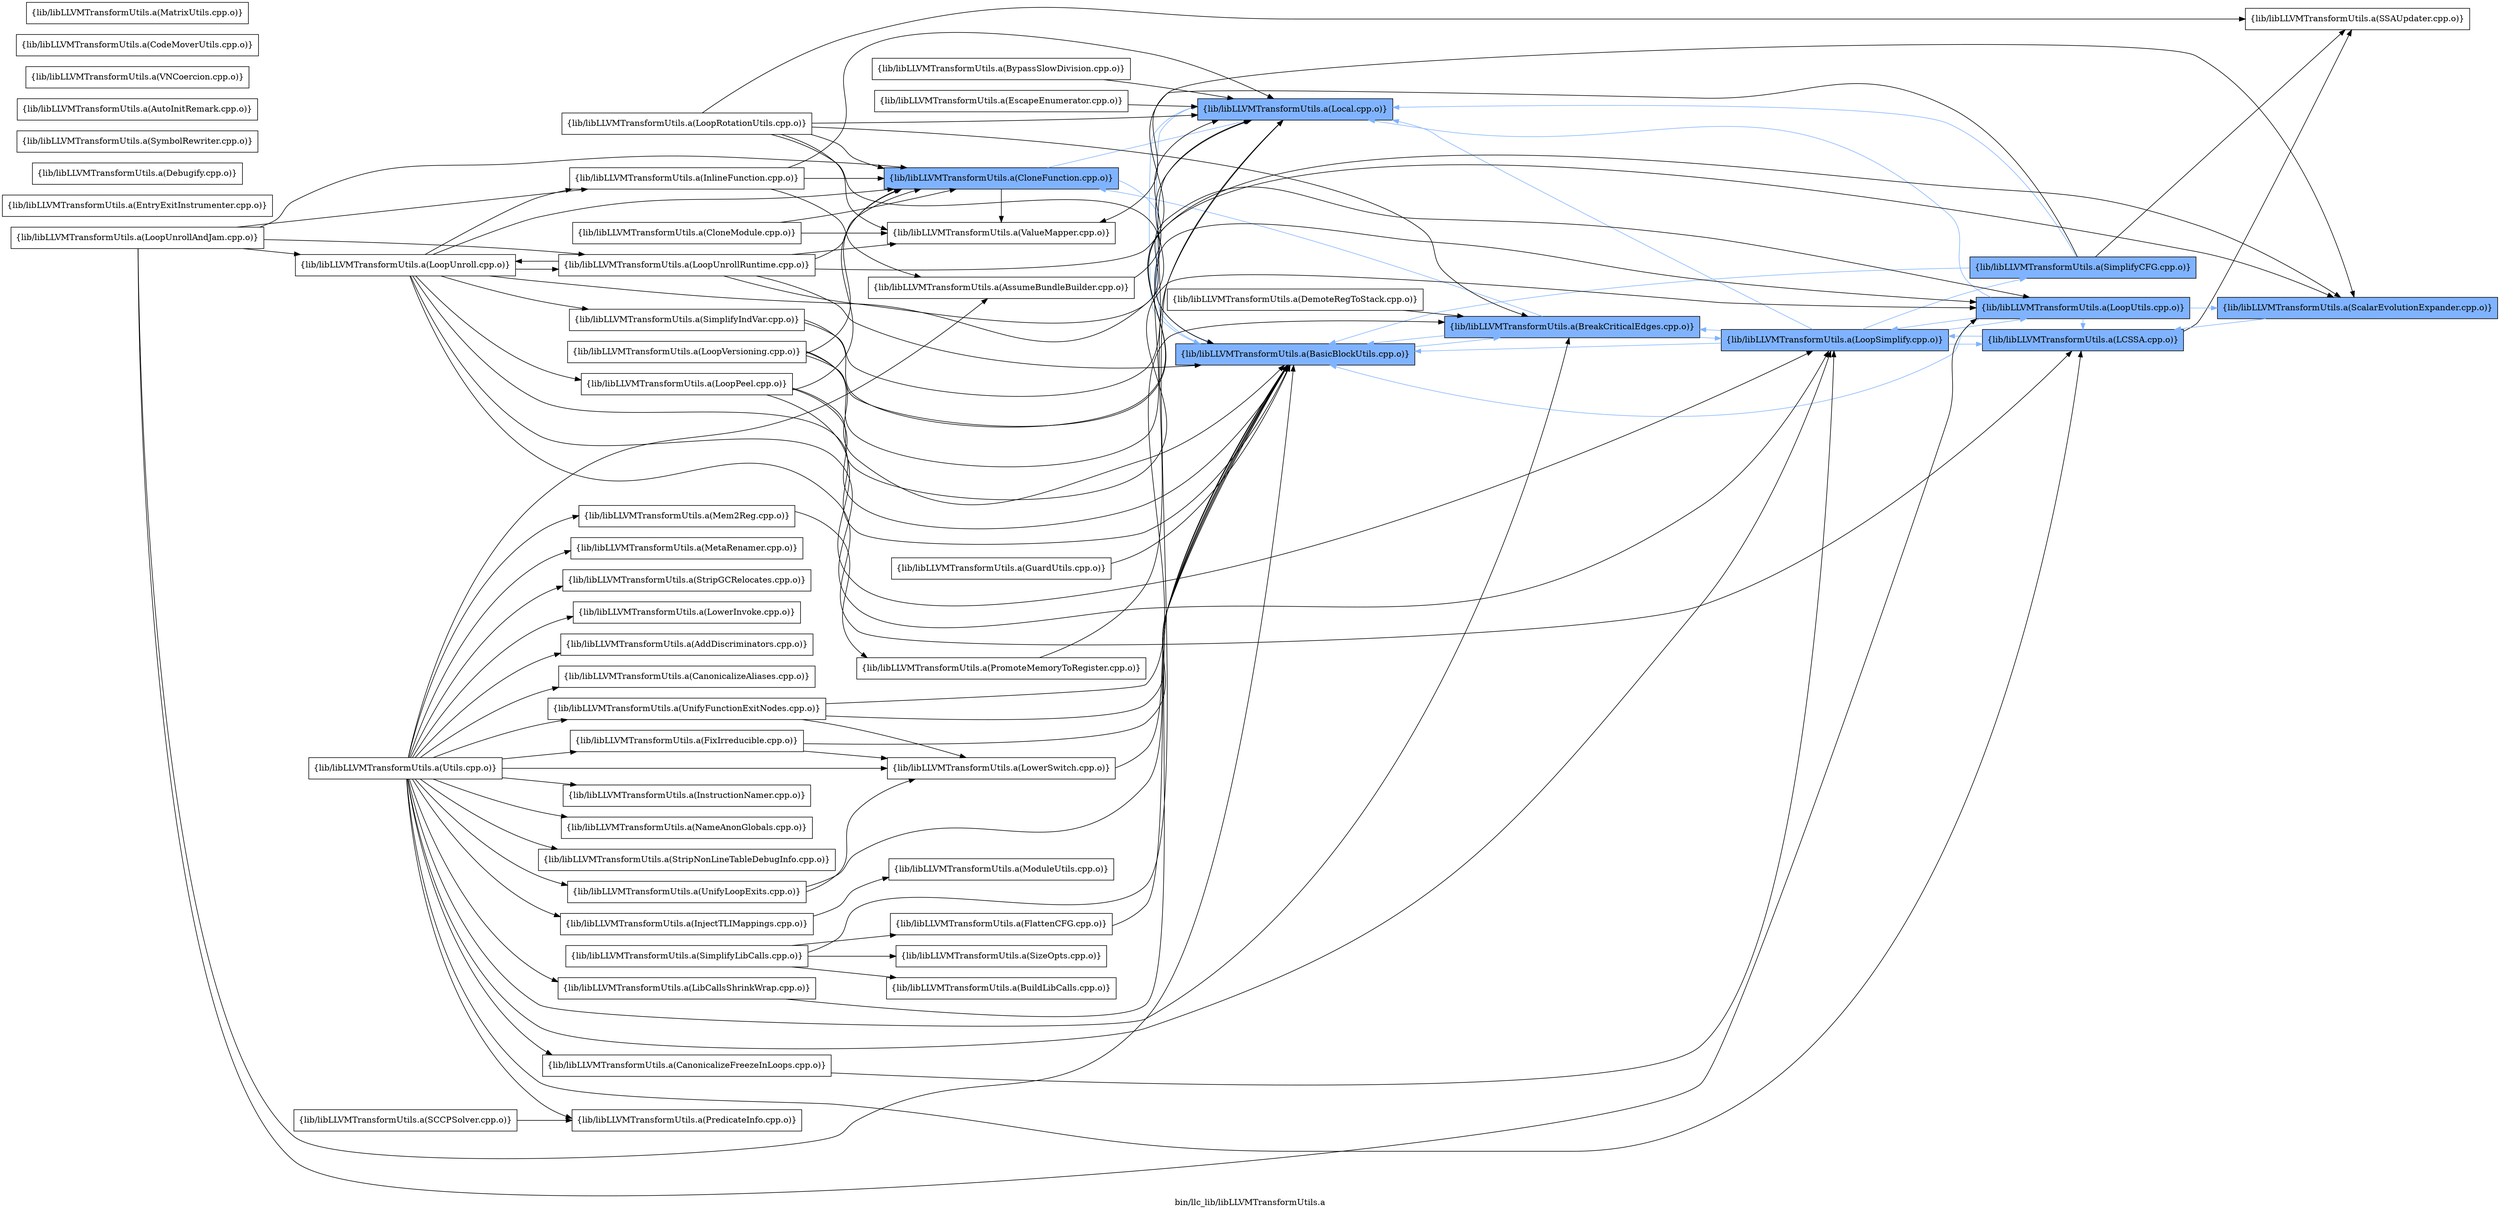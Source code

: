 digraph "bin/llc_lib/libLLVMTransformUtils.a" {
	label="bin/llc_lib/libLLVMTransformUtils.a";
	rankdir=LR;
	{ rank=same; Node0x5638702f3a98;  }
	{ rank=same; Node0x5638702f30e8; Node0x5638702fe588;  }
	{ rank=same; Node0x5638702f5a28; Node0x5638702edd78;  }
	{ rank=same; Node0x5638702f7328;  }
	{ rank=same; Node0x5638702f1fb8;  }
	{ rank=same; Node0x5638702fb338; Node0x5638702dffe8; Node0x5638702fe858;  }
	{ rank=same; Node0x5638702f3a98;  }
	{ rank=same; Node0x5638702f30e8; Node0x5638702fe588;  }
	{ rank=same; Node0x5638702f5a28; Node0x5638702edd78;  }
	{ rank=same; Node0x5638702f7328;  }
	{ rank=same; Node0x5638702f1fb8;  }
	{ rank=same; Node0x5638702fb338; Node0x5638702dffe8; Node0x5638702fe858;  }

	Node0x5638702f3a98 [shape=record,shape=box,group=0,label="{lib/libLLVMTransformUtils.a(CloneModule.cpp.o)}"];
	Node0x5638702f3a98 -> Node0x5638702f30e8;
	Node0x5638702f3a98 -> Node0x5638702fe588;
	Node0x5638702f3fe8 [shape=record,shape=box,group=0,label="{lib/libLLVMTransformUtils.a(EntryExitInstrumenter.cpp.o)}"];
	Node0x5638702fb6f8 [shape=record,shape=box,group=0,label="{lib/libLLVMTransformUtils.a(Utils.cpp.o)}"];
	Node0x5638702fb6f8 -> Node0x5638702f52a8;
	Node0x5638702fb6f8 -> Node0x5638702f7328;
	Node0x5638702fb6f8 -> Node0x5638702edbe8;
	Node0x5638702fb6f8 -> Node0x5638702fb338;
	Node0x5638702fb6f8 -> Node0x5638702f1fb8;
	Node0x5638702fb6f8 -> Node0x5638702e0e98;
	Node0x5638702fb6f8 -> Node0x5638702dee18;
	Node0x5638702fb6f8 -> Node0x5638702fcd78;
	Node0x5638702fb6f8 -> Node0x5638702fbb58;
	Node0x5638702fb6f8 -> Node0x5638702fbec8;
	Node0x5638702fb6f8 -> Node0x5638702f7eb8;
	Node0x5638702fb6f8 -> Node0x5638702f8638;
	Node0x5638702fb6f8 -> Node0x5638702f9088;
	Node0x5638702fb6f8 -> Node0x5638702f8c28;
	Node0x5638702fb6f8 -> Node0x5638702f9f38;
	Node0x5638702fb6f8 -> Node0x5638702f5668;
	Node0x5638702fb6f8 -> Node0x5638702f5398;
	Node0x5638702fb6f8 -> Node0x5638702fbc48;
	Node0x5638702fb6f8 -> Node0x5638702fabb8;
	Node0x5638702fb6f8 -> Node0x5638702fa258;
	Node0x5638702fb6f8 -> Node0x5638702fa708;
	Node0x5638702f5a28 [shape=record,shape=box,group=1,style=filled,fillcolor="0.600000 0.5 1",label="{lib/libLLVMTransformUtils.a(BasicBlockUtils.cpp.o)}"];
	Node0x5638702f5a28 -> Node0x5638702f7328[color="0.600000 0.5 1"];
	Node0x5638702f5a28 -> Node0x5638702edd78[color="0.600000 0.5 1"];
	Node0x5638702f7328 [shape=record,shape=box,group=1,style=filled,fillcolor="0.600000 0.5 1",label="{lib/libLLVMTransformUtils.a(BreakCriticalEdges.cpp.o)}"];
	Node0x5638702f7328 -> Node0x5638702f5a28[color="0.600000 0.5 1"];
	Node0x5638702f7328 -> Node0x5638702f30e8[color="0.600000 0.5 1"];
	Node0x5638702f7328 -> Node0x5638702f1fb8[color="0.600000 0.5 1"];
	Node0x5638702ee908 [shape=record,shape=box,group=0,label="{lib/libLLVMTransformUtils.a(BypassSlowDivision.cpp.o)}"];
	Node0x5638702ee908 -> Node0x5638702edd78;
	Node0x5638702edd78 [shape=record,shape=box,group=1,style=filled,fillcolor="0.600000 0.5 1",label="{lib/libLLVMTransformUtils.a(Local.cpp.o)}"];
	Node0x5638702edd78 -> Node0x5638702f5a28[color="0.600000 0.5 1"];
	Node0x5638702fff28 [shape=record,shape=box,group=0,label="{lib/libLLVMTransformUtils.a(SimplifyLibCalls.cpp.o)}"];
	Node0x5638702fff28 -> Node0x5638702ee1d8;
	Node0x5638702fff28 -> Node0x5638702fa2f8;
	Node0x5638702fff28 -> Node0x5638702edd78;
	Node0x5638702fff28 -> Node0x5638702ffb68;
	Node0x5638702ffb68 [shape=record,shape=box,group=0,label="{lib/libLLVMTransformUtils.a(SizeOpts.cpp.o)}"];
	Node0x5638702fe858 [shape=record,shape=box,group=1,style=filled,fillcolor="0.600000 0.5 1",label="{lib/libLLVMTransformUtils.a(SimplifyCFG.cpp.o)}"];
	Node0x5638702fe858 -> Node0x5638702f5a28[color="0.600000 0.5 1"];
	Node0x5638702fe858 -> Node0x5638702edd78[color="0.600000 0.5 1"];
	Node0x5638702fe858 -> Node0x5638702fead8;
	Node0x5638702fe858 -> Node0x5638702fe588;
	Node0x5638702dffe8 [shape=record,shape=box,group=1,style=filled,fillcolor="0.600000 0.5 1",label="{lib/libLLVMTransformUtils.a(LoopUtils.cpp.o)}"];
	Node0x5638702dffe8 -> Node0x5638702f5a28[color="0.600000 0.5 1"];
	Node0x5638702dffe8 -> Node0x5638702fb338[color="0.600000 0.5 1"];
	Node0x5638702dffe8 -> Node0x5638702edd78[color="0.600000 0.5 1"];
	Node0x5638702dffe8 -> Node0x5638702f1fb8[color="0.600000 0.5 1"];
	Node0x5638702dffe8 -> Node0x5638702fd278[color="0.600000 0.5 1"];
	Node0x5638702fb338 [shape=record,shape=box,group=1,style=filled,fillcolor="0.600000 0.5 1",label="{lib/libLLVMTransformUtils.a(LCSSA.cpp.o)}"];
	Node0x5638702fb338 -> Node0x5638702f1fb8[color="0.600000 0.5 1"];
	Node0x5638702fb338 -> Node0x5638702fead8;
	Node0x5638702f1fb8 [shape=record,shape=box,group=1,style=filled,fillcolor="0.600000 0.5 1",label="{lib/libLLVMTransformUtils.a(LoopSimplify.cpp.o)}"];
	Node0x5638702f1fb8 -> Node0x5638702f5a28[color="0.600000 0.5 1"];
	Node0x5638702f1fb8 -> Node0x5638702f7328[color="0.600000 0.5 1"];
	Node0x5638702f1fb8 -> Node0x5638702fb338[color="0.600000 0.5 1"];
	Node0x5638702f1fb8 -> Node0x5638702edd78[color="0.600000 0.5 1"];
	Node0x5638702f1fb8 -> Node0x5638702dffe8[color="0.600000 0.5 1"];
	Node0x5638702f1fb8 -> Node0x5638702fe858[color="0.600000 0.5 1"];
	Node0x5638702fd278 [shape=record,shape=box,group=1,style=filled,fillcolor="0.600000 0.5 1",label="{lib/libLLVMTransformUtils.a(ScalarEvolutionExpander.cpp.o)}"];
	Node0x5638702fd278 -> Node0x5638702fb338[color="0.600000 0.5 1"];
	Node0x5638702f4998 [shape=record,shape=box,group=0,label="{lib/libLLVMTransformUtils.a(Debugify.cpp.o)}"];
	Node0x5638702fbd88 [shape=record,shape=box,group=0,label="{lib/libLLVMTransformUtils.a(ModuleUtils.cpp.o)}"];
	Node0x5638702fc4b8 [shape=record,shape=box,group=0,label="{lib/libLLVMTransformUtils.a(InlineFunction.cpp.o)}"];
	Node0x5638702fc4b8 -> Node0x5638702f52a8;
	Node0x5638702fc4b8 -> Node0x5638702f30e8;
	Node0x5638702fc4b8 -> Node0x5638702edd78;
	Node0x5638702f3d18 [shape=record,shape=box,group=0,label="{lib/libLLVMTransformUtils.a(DemoteRegToStack.cpp.o)}"];
	Node0x5638702f3d18 -> Node0x5638702f7328;
	Node0x5638702edbe8 [shape=record,shape=box,group=0,label="{lib/libLLVMTransformUtils.a(CanonicalizeFreezeInLoops.cpp.o)}"];
	Node0x5638702edbe8 -> Node0x5638702f1fb8;
	Node0x5638702e0e98 [shape=record,shape=box,group=0,label="{lib/libLLVMTransformUtils.a(LowerInvoke.cpp.o)}"];
	Node0x5638702fa938 [shape=record,shape=box,group=0,label="{lib/libLLVMTransformUtils.a(SymbolRewriter.cpp.o)}"];
	Node0x5638702faac8 [shape=record,shape=box,group=0,label="{lib/libLLVMTransformUtils.a(EscapeEnumerator.cpp.o)}"];
	Node0x5638702faac8 -> Node0x5638702edd78;
	Node0x5638702f30e8 [shape=record,shape=box,group=1,style=filled,fillcolor="0.600000 0.5 1",label="{lib/libLLVMTransformUtils.a(CloneFunction.cpp.o)}"];
	Node0x5638702f30e8 -> Node0x5638702f5a28[color="0.600000 0.5 1"];
	Node0x5638702f30e8 -> Node0x5638702edd78[color="0.600000 0.5 1"];
	Node0x5638702f30e8 -> Node0x5638702fe588;
	Node0x5638702fead8 [shape=record,shape=box,group=0,label="{lib/libLLVMTransformUtils.a(SSAUpdater.cpp.o)}"];
	Node0x5638702fe588 [shape=record,shape=box,group=0,label="{lib/libLLVMTransformUtils.a(ValueMapper.cpp.o)}"];
	Node0x5638702ee1d8 [shape=record,shape=box,group=0,label="{lib/libLLVMTransformUtils.a(BuildLibCalls.cpp.o)}"];
	Node0x5638702dfd18 [shape=record,shape=box,group=0,label="{lib/libLLVMTransformUtils.a(LoopVersioning.cpp.o)}"];
	Node0x5638702dfd18 -> Node0x5638702f5a28;
	Node0x5638702dfd18 -> Node0x5638702f30e8;
	Node0x5638702dfd18 -> Node0x5638702dffe8;
	Node0x5638702dfd18 -> Node0x5638702fd278;
	Node0x5638702fbb58 [shape=record,shape=box,group=0,label="{lib/libLLVMTransformUtils.a(UnifyFunctionExitNodes.cpp.o)}"];
	Node0x5638702fbb58 -> Node0x5638702f5a28;
	Node0x5638702fbb58 -> Node0x5638702f7328;
	Node0x5638702fbb58 -> Node0x5638702dee18;
	Node0x5638702f6158 [shape=record,shape=box,group=0,label="{lib/libLLVMTransformUtils.a(AutoInitRemark.cpp.o)}"];
	Node0x5638702f52a8 [shape=record,shape=box,group=0,label="{lib/libLLVMTransformUtils.a(AssumeBundleBuilder.cpp.o)}"];
	Node0x5638702f52a8 -> Node0x5638702edd78;
	Node0x5638702fa668 [shape=record,shape=box,group=0,label="{lib/libLLVMTransformUtils.a(GuardUtils.cpp.o)}"];
	Node0x5638702fa668 -> Node0x5638702f5a28;
	Node0x5638702fe268 [shape=record,shape=box,group=0,label="{lib/libLLVMTransformUtils.a(VNCoercion.cpp.o)}"];
	Node0x5638702fcd78 [shape=record,shape=box,group=0,label="{lib/libLLVMTransformUtils.a(PredicateInfo.cpp.o)}"];
	Node0x5638702fa2f8 [shape=record,shape=box,group=0,label="{lib/libLLVMTransformUtils.a(FlattenCFG.cpp.o)}"];
	Node0x5638702fa2f8 -> Node0x5638702f5a28;
	Node0x5638702ff848 [shape=record,shape=box,group=0,label="{lib/libLLVMTransformUtils.a(SimplifyIndVar.cpp.o)}"];
	Node0x5638702ff848 -> Node0x5638702edd78;
	Node0x5638702ff848 -> Node0x5638702fd278;
	Node0x5638702f2e18 [shape=record,shape=box,group=0,label="{lib/libLLVMTransformUtils.a(CodeMoverUtils.cpp.o)}"];
	Node0x5638702ee9f8 [shape=record,shape=box,group=0,label="{lib/libLLVMTransformUtils.a(LoopPeel.cpp.o)}"];
	Node0x5638702ee9f8 -> Node0x5638702f5a28;
	Node0x5638702ee9f8 -> Node0x5638702f30e8;
	Node0x5638702ee9f8 -> Node0x5638702f1fb8;
	Node0x5638702ee9f8 -> Node0x5638702dffe8;
	Node0x5638702f1388 [shape=record,shape=box,group=0,label="{lib/libLLVMTransformUtils.a(LoopRotationUtils.cpp.o)}"];
	Node0x5638702f1388 -> Node0x5638702f5a28;
	Node0x5638702f1388 -> Node0x5638702f7328;
	Node0x5638702f1388 -> Node0x5638702f30e8;
	Node0x5638702f1388 -> Node0x5638702edd78;
	Node0x5638702f1388 -> Node0x5638702fead8;
	Node0x5638702f1388 -> Node0x5638702fe588;
	Node0x5638702f23c8 [shape=record,shape=box,group=0,label="{lib/libLLVMTransformUtils.a(LoopUnroll.cpp.o)}"];
	Node0x5638702f23c8 -> Node0x5638702f5a28;
	Node0x5638702f23c8 -> Node0x5638702f30e8;
	Node0x5638702f23c8 -> Node0x5638702fc4b8;
	Node0x5638702f23c8 -> Node0x5638702fb338;
	Node0x5638702f23c8 -> Node0x5638702edd78;
	Node0x5638702f23c8 -> Node0x5638702ee9f8;
	Node0x5638702f23c8 -> Node0x5638702f1fb8;
	Node0x5638702f23c8 -> Node0x5638702f0ac8;
	Node0x5638702f23c8 -> Node0x5638702ff848;
	Node0x5638702f07a8 [shape=record,shape=box,group=0,label="{lib/libLLVMTransformUtils.a(LoopUnrollAndJam.cpp.o)}"];
	Node0x5638702f07a8 -> Node0x5638702f5a28;
	Node0x5638702f07a8 -> Node0x5638702f30e8;
	Node0x5638702f07a8 -> Node0x5638702fc4b8;
	Node0x5638702f07a8 -> Node0x5638702f23c8;
	Node0x5638702f07a8 -> Node0x5638702f0ac8;
	Node0x5638702f07a8 -> Node0x5638702dffe8;
	Node0x5638702fbab8 [shape=record,shape=box,group=0,label="{lib/libLLVMTransformUtils.a(MatrixUtils.cpp.o)}"];
	Node0x5638702fcb98 [shape=record,shape=box,group=0,label="{lib/libLLVMTransformUtils.a(PromoteMemoryToRegister.cpp.o)}"];
	Node0x5638702fcb98 -> Node0x5638702edd78;
	Node0x5638702fe2b8 [shape=record,shape=box,group=0,label="{lib/libLLVMTransformUtils.a(SCCPSolver.cpp.o)}"];
	Node0x5638702fe2b8 -> Node0x5638702fcd78;
	Node0x5638702dee18 [shape=record,shape=box,group=0,label="{lib/libLLVMTransformUtils.a(LowerSwitch.cpp.o)}"];
	Node0x5638702dee18 -> Node0x5638702f5a28;
	Node0x5638702f0ac8 [shape=record,shape=box,group=0,label="{lib/libLLVMTransformUtils.a(LoopUnrollRuntime.cpp.o)}"];
	Node0x5638702f0ac8 -> Node0x5638702f5a28;
	Node0x5638702f0ac8 -> Node0x5638702f30e8;
	Node0x5638702f0ac8 -> Node0x5638702f23c8;
	Node0x5638702f0ac8 -> Node0x5638702dffe8;
	Node0x5638702f0ac8 -> Node0x5638702fd278;
	Node0x5638702f0ac8 -> Node0x5638702fe588;
	Node0x5638702fbec8 [shape=record,shape=box,group=0,label="{lib/libLLVMTransformUtils.a(AddDiscriminators.cpp.o)}"];
	Node0x5638702f7eb8 [shape=record,shape=box,group=0,label="{lib/libLLVMTransformUtils.a(CanonicalizeAliases.cpp.o)}"];
	Node0x5638702f8638 [shape=record,shape=box,group=0,label="{lib/libLLVMTransformUtils.a(InstructionNamer.cpp.o)}"];
	Node0x5638702f9088 [shape=record,shape=box,group=0,label="{lib/libLLVMTransformUtils.a(LibCallsShrinkWrap.cpp.o)}"];
	Node0x5638702f9088 -> Node0x5638702f5a28;
	Node0x5638702f8c28 [shape=record,shape=box,group=0,label="{lib/libLLVMTransformUtils.a(NameAnonGlobals.cpp.o)}"];
	Node0x5638702f9f38 [shape=record,shape=box,group=0,label="{lib/libLLVMTransformUtils.a(Mem2Reg.cpp.o)}"];
	Node0x5638702f9f38 -> Node0x5638702fcb98;
	Node0x5638702f5668 [shape=record,shape=box,group=0,label="{lib/libLLVMTransformUtils.a(StripNonLineTableDebugInfo.cpp.o)}"];
	Node0x5638702f5398 [shape=record,shape=box,group=0,label="{lib/libLLVMTransformUtils.a(MetaRenamer.cpp.o)}"];
	Node0x5638702fbc48 [shape=record,shape=box,group=0,label="{lib/libLLVMTransformUtils.a(StripGCRelocates.cpp.o)}"];
	Node0x5638702fabb8 [shape=record,shape=box,group=0,label="{lib/libLLVMTransformUtils.a(InjectTLIMappings.cpp.o)}"];
	Node0x5638702fabb8 -> Node0x5638702fbd88;
	Node0x5638702fa258 [shape=record,shape=box,group=0,label="{lib/libLLVMTransformUtils.a(FixIrreducible.cpp.o)}"];
	Node0x5638702fa258 -> Node0x5638702f5a28;
	Node0x5638702fa258 -> Node0x5638702dee18;
	Node0x5638702fa708 [shape=record,shape=box,group=0,label="{lib/libLLVMTransformUtils.a(UnifyLoopExits.cpp.o)}"];
	Node0x5638702fa708 -> Node0x5638702f5a28;
	Node0x5638702fa708 -> Node0x5638702dee18;
}
